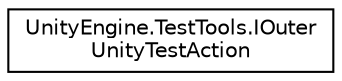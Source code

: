 digraph "Graphical Class Hierarchy"
{
 // LATEX_PDF_SIZE
  edge [fontname="Helvetica",fontsize="10",labelfontname="Helvetica",labelfontsize="10"];
  node [fontname="Helvetica",fontsize="10",shape=record];
  rankdir="LR";
  Node0 [label="UnityEngine.TestTools.IOuter\lUnityTestAction",height=0.2,width=0.4,color="black", fillcolor="white", style="filled",URL="$interface_unity_engine_1_1_test_tools_1_1_i_outer_unity_test_action.html",tooltip="When implemented by an attribute, this interface implemented to provide actions to execute before set..."];
}
